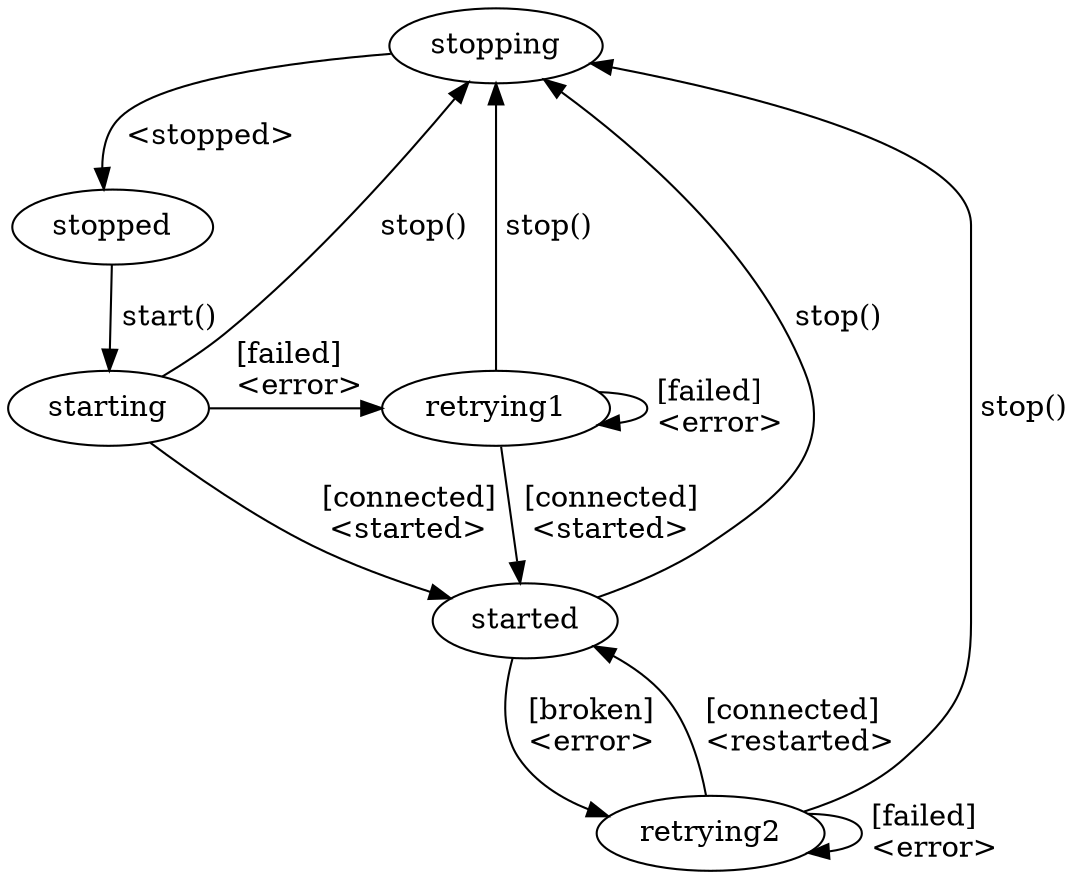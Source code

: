 // Render using:
//  dot -o state-machine.gif -Tgif state-machine.dot

digraph statemachine {
    fontsize=12;
    stopping -> stopped [label=" <stopped>"];
    stopped -> starting [label=" start()"];
    starting -> retrying1 [label=" [failed]\l <error>"];
    starting -> started [label=" [connected]\l <started>"];
    starting -> stopping [label=" stop()", weight=1];
    retrying1 -> retrying1 [label=" [failed]\l <error>"];
    retrying1 -> stopping [label=" stop()"];
    retrying1 -> started [label=" [connected]\l <started>"]
    retrying2 -> started [label=" [connected]\l <restarted>"];
    retrying2 -> retrying2 [label=" [failed]\l <error>"];
    started -> stopping [label=" stop()"];
    started -> retrying2 [label=" [broken]\l <error>"];
    retrying2 -> stopping [label=" stop()"];

    { rank = same; starting; retrying1 }
}

